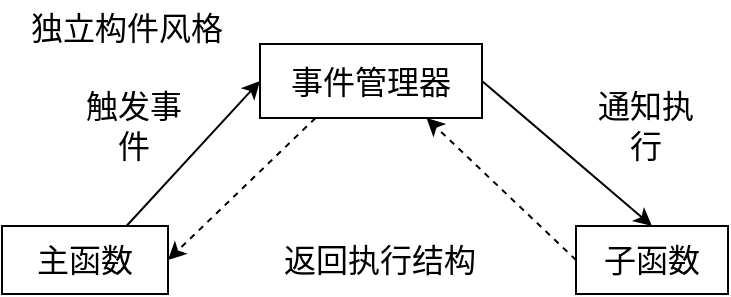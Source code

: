 <mxfile version="21.7.5" type="github">
  <diagram name="第 1 页" id="edIoZuRB3zaZxlKi64ll">
    <mxGraphModel dx="1187" dy="614" grid="0" gridSize="10" guides="1" tooltips="1" connect="1" arrows="1" fold="1" page="1" pageScale="1" pageWidth="1600" pageHeight="1200" math="0" shadow="0">
      <root>
        <mxCell id="0" />
        <mxCell id="1" parent="0" />
        <mxCell id="UY6UssRv_SOol4y7VN9k-11" style="rounded=0;orthogonalLoop=1;jettySize=auto;html=1;exitX=0.75;exitY=0;exitDx=0;exitDy=0;entryX=0;entryY=0.5;entryDx=0;entryDy=0;fontSize=16;" edge="1" parent="1" source="UY6UssRv_SOol4y7VN9k-8" target="UY6UssRv_SOol4y7VN9k-9">
          <mxGeometry relative="1" as="geometry" />
        </mxCell>
        <mxCell id="UY6UssRv_SOol4y7VN9k-8" value="主函数" style="rounded=0;whiteSpace=wrap;html=1;fontSize=16;" vertex="1" parent="1">
          <mxGeometry x="272" y="276" width="83" height="34" as="geometry" />
        </mxCell>
        <mxCell id="UY6UssRv_SOol4y7VN9k-12" style="rounded=0;orthogonalLoop=1;jettySize=auto;html=1;exitX=0.25;exitY=1;exitDx=0;exitDy=0;entryX=1;entryY=0.5;entryDx=0;entryDy=0;dashed=1;fontSize=16;" edge="1" parent="1" source="UY6UssRv_SOol4y7VN9k-9" target="UY6UssRv_SOol4y7VN9k-8">
          <mxGeometry relative="1" as="geometry" />
        </mxCell>
        <mxCell id="UY6UssRv_SOol4y7VN9k-13" style="rounded=0;orthogonalLoop=1;jettySize=auto;html=1;exitX=1;exitY=0.5;exitDx=0;exitDy=0;entryX=0.5;entryY=0;entryDx=0;entryDy=0;fontSize=16;" edge="1" parent="1" source="UY6UssRv_SOol4y7VN9k-9" target="UY6UssRv_SOol4y7VN9k-10">
          <mxGeometry relative="1" as="geometry" />
        </mxCell>
        <mxCell id="UY6UssRv_SOol4y7VN9k-9" value="事件管理器" style="rounded=0;whiteSpace=wrap;html=1;fontSize=16;" vertex="1" parent="1">
          <mxGeometry x="401" y="185" width="111" height="37" as="geometry" />
        </mxCell>
        <mxCell id="UY6UssRv_SOol4y7VN9k-14" style="rounded=0;orthogonalLoop=1;jettySize=auto;html=1;exitX=0;exitY=0.5;exitDx=0;exitDy=0;entryX=0.75;entryY=1;entryDx=0;entryDy=0;dashed=1;fontSize=16;" edge="1" parent="1" source="UY6UssRv_SOol4y7VN9k-10" target="UY6UssRv_SOol4y7VN9k-9">
          <mxGeometry relative="1" as="geometry" />
        </mxCell>
        <mxCell id="UY6UssRv_SOol4y7VN9k-10" value="子函数" style="rounded=0;whiteSpace=wrap;html=1;fontSize=16;" vertex="1" parent="1">
          <mxGeometry x="559" y="276" width="76" height="34" as="geometry" />
        </mxCell>
        <mxCell id="UY6UssRv_SOol4y7VN9k-15" value="触发事件" style="text;html=1;strokeColor=none;fillColor=none;align=center;verticalAlign=middle;whiteSpace=wrap;rounded=0;fontSize=16;" vertex="1" parent="1">
          <mxGeometry x="308" y="211" width="60" height="30" as="geometry" />
        </mxCell>
        <mxCell id="UY6UssRv_SOol4y7VN9k-16" value="返回执行结构" style="text;html=1;strokeColor=none;fillColor=none;align=center;verticalAlign=middle;whiteSpace=wrap;rounded=0;fontSize=16;" vertex="1" parent="1">
          <mxGeometry x="412" y="278.5" width="97.5" height="29" as="geometry" />
        </mxCell>
        <mxCell id="UY6UssRv_SOol4y7VN9k-17" value="通知执行" style="text;html=1;strokeColor=none;fillColor=none;align=center;verticalAlign=middle;whiteSpace=wrap;rounded=0;fontSize=16;" vertex="1" parent="1">
          <mxGeometry x="564" y="211" width="60" height="30" as="geometry" />
        </mxCell>
        <mxCell id="UY6UssRv_SOol4y7VN9k-18" value="独立构件风格" style="text;html=1;strokeColor=none;fillColor=none;align=center;verticalAlign=middle;whiteSpace=wrap;rounded=0;fontSize=16;" vertex="1" parent="1">
          <mxGeometry x="279" y="163" width="111" height="27" as="geometry" />
        </mxCell>
      </root>
    </mxGraphModel>
  </diagram>
</mxfile>
